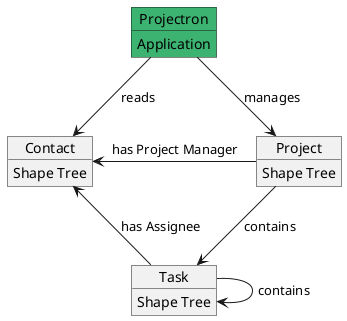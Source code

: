 @startuml

hide empty fields
hide empty methods

object Projectron #MediumSeaGreen {
    Application
}

object Project {
    Shape Tree
}
object Task {
    Shape Tree
}

object Contact {
    Shape Tree
}

Projectron --> Project:manages
Projectron --> Contact:reads
Project --> Task:contains
Task-->Task:contains

Project -left-> Contact:has Project Manager
Task --> Contact:has Assignee

@enduml
